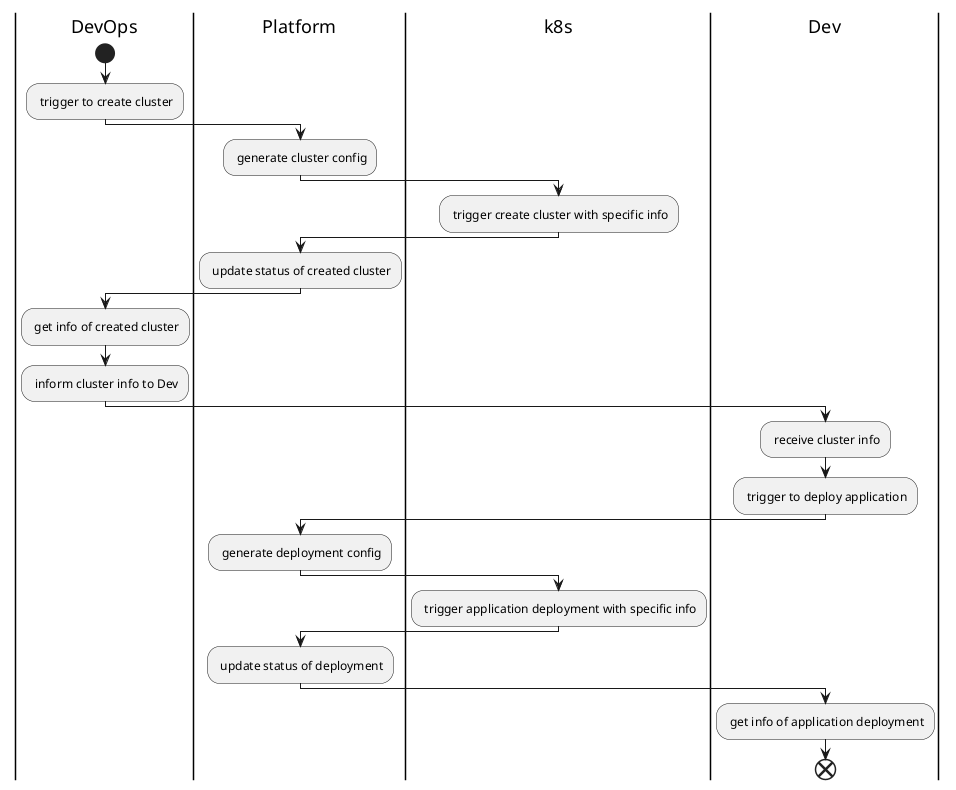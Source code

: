 @startuml "Activity"
|DevOps|
start
: trigger to create cluster;
|Platform|
: generate cluster config;
|k8s|
: trigger create cluster with specific info;
|Platform|
: update status of created cluster;
|DevOps|
: get info of created cluster;
|DevOps|
: inform cluster info to Dev;
|Dev|
: receive cluster info;
: trigger to deploy application;
|Platform|
: generate deployment config;
|k8s|
: trigger application deployment with specific info;
|Platform|
: update status of deployment;
|Dev|
: get info of application deployment;
end
@enduml
